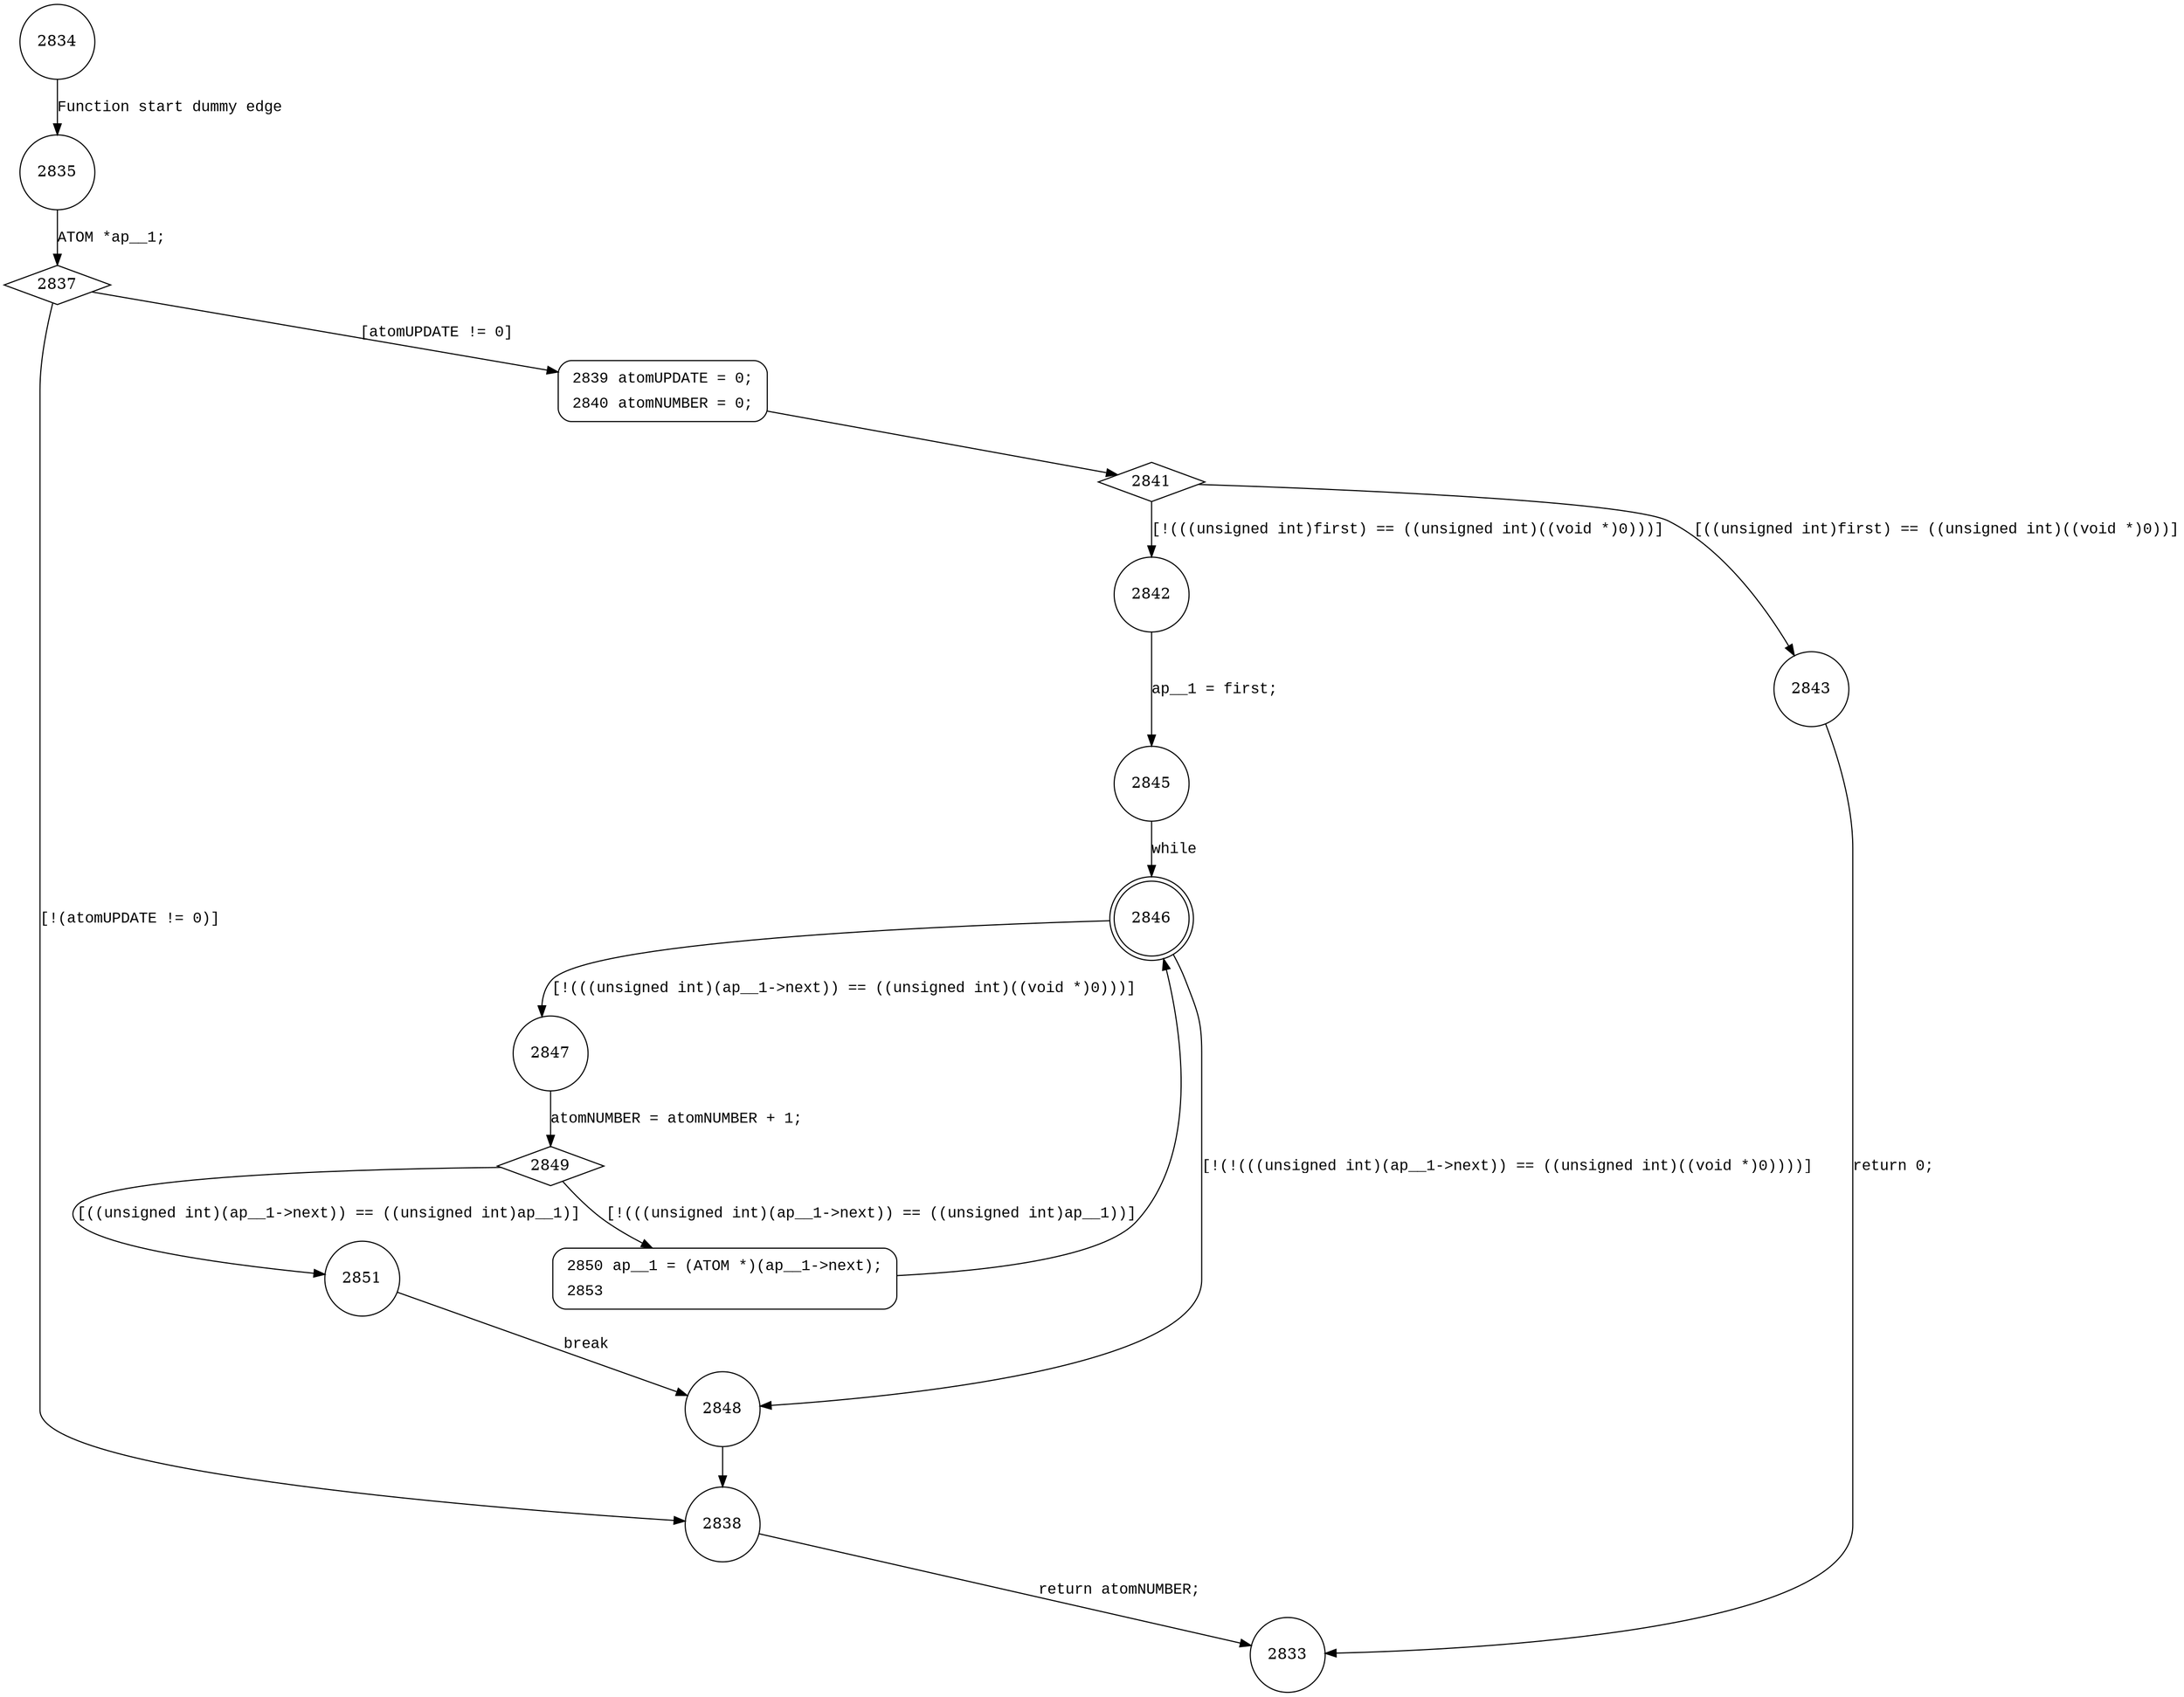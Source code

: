 digraph a_number {
2834 [shape="circle"]
2835 [shape="circle"]
2837 [shape="diamond"]
2838 [shape="circle"]
2839 [shape="circle"]
2841 [shape="diamond"]
2842 [shape="circle"]
2843 [shape="circle"]
2845 [shape="circle"]
2846 [shape="doublecircle"]
2848 [shape="circle"]
2847 [shape="circle"]
2849 [shape="diamond"]
2850 [shape="circle"]
2851 [shape="circle"]
2833 [shape="circle"]
2839 [style="filled,bold" penwidth="1" fillcolor="white" fontname="Courier New" shape="Mrecord" label=<<table border="0" cellborder="0" cellpadding="3" bgcolor="white"><tr><td align="right">2839</td><td align="left">atomUPDATE = 0;</td></tr><tr><td align="right">2840</td><td align="left">atomNUMBER = 0;</td></tr></table>>]
2839 -> 2841[label=""]
2850 [style="filled,bold" penwidth="1" fillcolor="white" fontname="Courier New" shape="Mrecord" label=<<table border="0" cellborder="0" cellpadding="3" bgcolor="white"><tr><td align="right">2850</td><td align="left">ap__1 = (ATOM *)(ap__1-&gt;next);</td></tr><tr><td align="right">2853</td><td align="left"></td></tr></table>>]
2850 -> 2846[label=""]
2834 -> 2835 [label="Function start dummy edge" fontname="Courier New"]
2837 -> 2838 [label="[!(atomUPDATE != 0)]" fontname="Courier New"]
2837 -> 2839 [label="[atomUPDATE != 0]" fontname="Courier New"]
2841 -> 2842 [label="[!(((unsigned int)first) == ((unsigned int)((void *)0)))]" fontname="Courier New"]
2841 -> 2843 [label="[((unsigned int)first) == ((unsigned int)((void *)0))]" fontname="Courier New"]
2842 -> 2845 [label="ap__1 = first;" fontname="Courier New"]
2846 -> 2848 [label="[!(!(((unsigned int)(ap__1->next)) == ((unsigned int)((void *)0))))]" fontname="Courier New"]
2846 -> 2847 [label="[!(((unsigned int)(ap__1->next)) == ((unsigned int)((void *)0)))]" fontname="Courier New"]
2849 -> 2850 [label="[!(((unsigned int)(ap__1->next)) == ((unsigned int)ap__1))]" fontname="Courier New"]
2849 -> 2851 [label="[((unsigned int)(ap__1->next)) == ((unsigned int)ap__1)]" fontname="Courier New"]
2848 -> 2838 [label="" fontname="Courier New"]
2838 -> 2833 [label="return atomNUMBER;" fontname="Courier New"]
2835 -> 2837 [label="ATOM *ap__1;" fontname="Courier New"]
2843 -> 2833 [label="return 0;" fontname="Courier New"]
2845 -> 2846 [label="while" fontname="Courier New"]
2847 -> 2849 [label="atomNUMBER = atomNUMBER + 1;" fontname="Courier New"]
2851 -> 2848 [label="break" fontname="Courier New"]
}